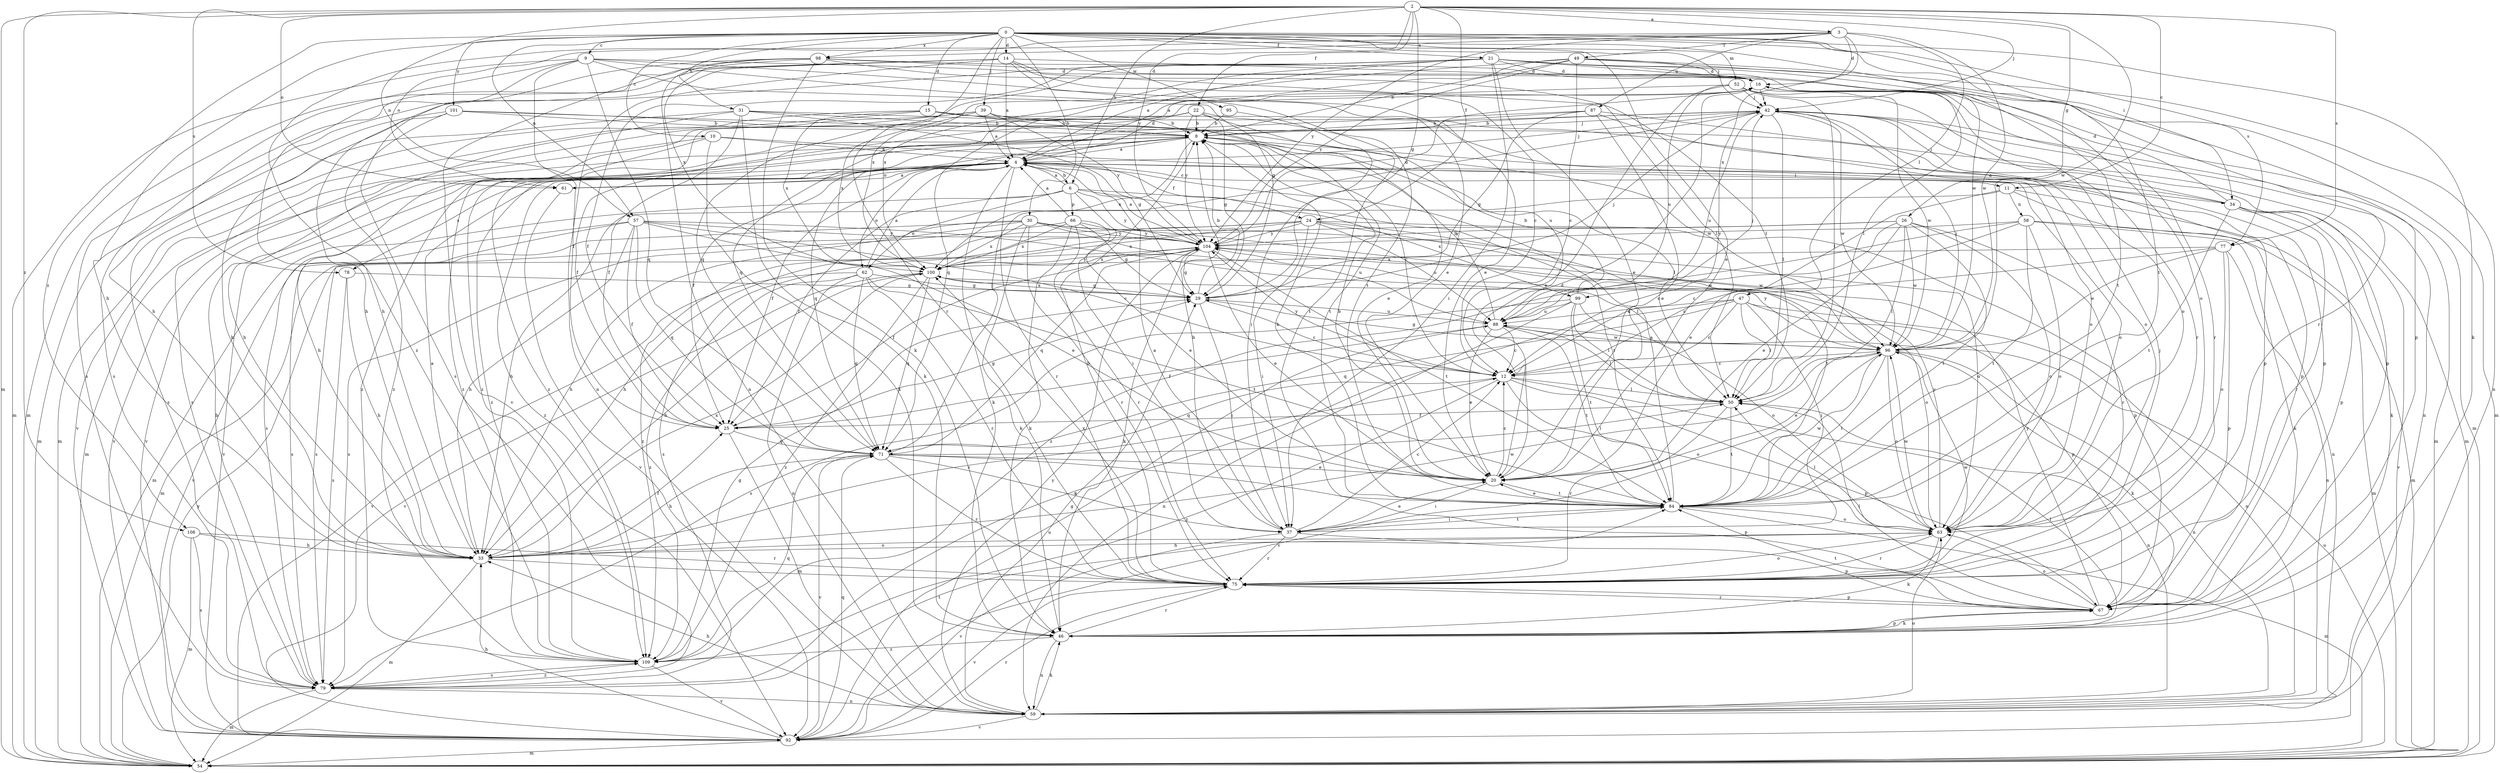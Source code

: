 strict digraph  {
0;
2;
3;
4;
6;
8;
9;
10;
11;
12;
14;
15;
16;
20;
21;
22;
24;
25;
26;
29;
30;
31;
33;
34;
37;
39;
42;
46;
47;
49;
50;
52;
54;
57;
58;
59;
61;
62;
63;
66;
67;
71;
75;
77;
78;
79;
84;
87;
88;
92;
95;
96;
98;
99;
100;
101;
104;
108;
109;
0 -> 9  [label=c];
0 -> 10  [label=c];
0 -> 14  [label=d];
0 -> 15  [label=d];
0 -> 20  [label=e];
0 -> 21  [label=f];
0 -> 30  [label=h];
0 -> 31  [label=h];
0 -> 33  [label=h];
0 -> 34  [label=i];
0 -> 39  [label=j];
0 -> 42  [label=j];
0 -> 46  [label=k];
0 -> 52  [label=m];
0 -> 57  [label=n];
0 -> 75  [label=r];
0 -> 77  [label=s];
0 -> 84  [label=t];
0 -> 95  [label=w];
0 -> 96  [label=w];
0 -> 98  [label=x];
0 -> 101  [label=y];
0 -> 108  [label=z];
2 -> 3  [label=a];
2 -> 6  [label=b];
2 -> 11  [label=c];
2 -> 22  [label=f];
2 -> 24  [label=f];
2 -> 26  [label=g];
2 -> 29  [label=g];
2 -> 42  [label=j];
2 -> 54  [label=m];
2 -> 57  [label=n];
2 -> 61  [label=o];
2 -> 77  [label=s];
2 -> 78  [label=s];
2 -> 96  [label=w];
2 -> 104  [label=y];
2 -> 108  [label=z];
3 -> 16  [label=d];
3 -> 47  [label=l];
3 -> 49  [label=l];
3 -> 61  [label=o];
3 -> 87  [label=u];
3 -> 96  [label=w];
3 -> 98  [label=x];
3 -> 99  [label=x];
3 -> 104  [label=y];
3 -> 109  [label=z];
4 -> 6  [label=b];
4 -> 11  [label=c];
4 -> 16  [label=d];
4 -> 24  [label=f];
4 -> 25  [label=f];
4 -> 34  [label=i];
4 -> 42  [label=j];
4 -> 46  [label=k];
4 -> 61  [label=o];
4 -> 62  [label=o];
4 -> 75  [label=r];
4 -> 78  [label=s];
4 -> 79  [label=s];
4 -> 92  [label=v];
4 -> 109  [label=z];
6 -> 4  [label=a];
6 -> 25  [label=f];
6 -> 37  [label=i];
6 -> 54  [label=m];
6 -> 62  [label=o];
6 -> 66  [label=p];
6 -> 84  [label=t];
6 -> 99  [label=x];
6 -> 104  [label=y];
8 -> 4  [label=a];
8 -> 12  [label=c];
8 -> 25  [label=f];
8 -> 42  [label=j];
8 -> 50  [label=l];
8 -> 54  [label=m];
8 -> 63  [label=o];
8 -> 71  [label=q];
8 -> 92  [label=v];
8 -> 100  [label=x];
8 -> 109  [label=z];
9 -> 16  [label=d];
9 -> 20  [label=e];
9 -> 25  [label=f];
9 -> 29  [label=g];
9 -> 33  [label=h];
9 -> 54  [label=m];
9 -> 71  [label=q];
9 -> 79  [label=s];
9 -> 84  [label=t];
10 -> 4  [label=a];
10 -> 33  [label=h];
10 -> 46  [label=k];
10 -> 67  [label=p];
10 -> 92  [label=v];
11 -> 20  [label=e];
11 -> 33  [label=h];
11 -> 54  [label=m];
11 -> 58  [label=n];
11 -> 59  [label=n];
12 -> 50  [label=l];
12 -> 59  [label=n];
12 -> 63  [label=o];
12 -> 67  [label=p];
12 -> 71  [label=q];
12 -> 104  [label=y];
12 -> 109  [label=z];
14 -> 4  [label=a];
14 -> 12  [label=c];
14 -> 16  [label=d];
14 -> 20  [label=e];
14 -> 33  [label=h];
14 -> 50  [label=l];
14 -> 54  [label=m];
14 -> 59  [label=n];
14 -> 79  [label=s];
15 -> 8  [label=b];
15 -> 54  [label=m];
15 -> 63  [label=o];
15 -> 84  [label=t];
15 -> 92  [label=v];
15 -> 100  [label=x];
16 -> 42  [label=j];
16 -> 54  [label=m];
16 -> 63  [label=o];
16 -> 71  [label=q];
16 -> 75  [label=r];
20 -> 8  [label=b];
20 -> 12  [label=c];
20 -> 16  [label=d];
20 -> 37  [label=i];
20 -> 84  [label=t];
21 -> 4  [label=a];
21 -> 16  [label=d];
21 -> 20  [label=e];
21 -> 25  [label=f];
21 -> 33  [label=h];
21 -> 37  [label=i];
21 -> 50  [label=l];
21 -> 63  [label=o];
21 -> 67  [label=p];
21 -> 71  [label=q];
21 -> 84  [label=t];
21 -> 100  [label=x];
22 -> 8  [label=b];
22 -> 25  [label=f];
22 -> 29  [label=g];
22 -> 84  [label=t];
22 -> 88  [label=u];
22 -> 104  [label=y];
22 -> 109  [label=z];
24 -> 37  [label=i];
24 -> 67  [label=p];
24 -> 79  [label=s];
24 -> 84  [label=t];
24 -> 88  [label=u];
24 -> 96  [label=w];
24 -> 100  [label=x];
24 -> 104  [label=y];
24 -> 109  [label=z];
25 -> 29  [label=g];
25 -> 59  [label=n];
25 -> 71  [label=q];
26 -> 12  [label=c];
26 -> 20  [label=e];
26 -> 33  [label=h];
26 -> 50  [label=l];
26 -> 63  [label=o];
26 -> 75  [label=r];
26 -> 84  [label=t];
26 -> 96  [label=w];
26 -> 104  [label=y];
29 -> 8  [label=b];
29 -> 12  [label=c];
29 -> 37  [label=i];
29 -> 42  [label=j];
29 -> 88  [label=u];
29 -> 100  [label=x];
30 -> 33  [label=h];
30 -> 46  [label=k];
30 -> 54  [label=m];
30 -> 63  [label=o];
30 -> 75  [label=r];
30 -> 79  [label=s];
30 -> 88  [label=u];
30 -> 96  [label=w];
30 -> 100  [label=x];
30 -> 104  [label=y];
31 -> 8  [label=b];
31 -> 25  [label=f];
31 -> 29  [label=g];
31 -> 33  [label=h];
31 -> 46  [label=k];
31 -> 67  [label=p];
31 -> 79  [label=s];
33 -> 4  [label=a];
33 -> 12  [label=c];
33 -> 25  [label=f];
33 -> 54  [label=m];
33 -> 63  [label=o];
33 -> 75  [label=r];
33 -> 96  [label=w];
33 -> 100  [label=x];
34 -> 4  [label=a];
34 -> 16  [label=d];
34 -> 42  [label=j];
34 -> 46  [label=k];
34 -> 67  [label=p];
34 -> 75  [label=r];
34 -> 84  [label=t];
34 -> 92  [label=v];
37 -> 4  [label=a];
37 -> 8  [label=b];
37 -> 12  [label=c];
37 -> 20  [label=e];
37 -> 67  [label=p];
37 -> 75  [label=r];
37 -> 84  [label=t];
37 -> 92  [label=v];
39 -> 4  [label=a];
39 -> 8  [label=b];
39 -> 67  [label=p];
39 -> 79  [label=s];
39 -> 100  [label=x];
39 -> 104  [label=y];
39 -> 109  [label=z];
42 -> 8  [label=b];
42 -> 50  [label=l];
42 -> 54  [label=m];
42 -> 59  [label=n];
42 -> 67  [label=p];
42 -> 88  [label=u];
42 -> 96  [label=w];
42 -> 109  [label=z];
46 -> 50  [label=l];
46 -> 59  [label=n];
46 -> 67  [label=p];
46 -> 75  [label=r];
46 -> 109  [label=z];
47 -> 12  [label=c];
47 -> 37  [label=i];
47 -> 50  [label=l];
47 -> 59  [label=n];
47 -> 67  [label=p];
47 -> 71  [label=q];
47 -> 79  [label=s];
47 -> 88  [label=u];
49 -> 4  [label=a];
49 -> 8  [label=b];
49 -> 12  [label=c];
49 -> 16  [label=d];
49 -> 59  [label=n];
49 -> 75  [label=r];
49 -> 100  [label=x];
49 -> 104  [label=y];
50 -> 25  [label=f];
50 -> 75  [label=r];
50 -> 84  [label=t];
52 -> 20  [label=e];
52 -> 42  [label=j];
52 -> 50  [label=l];
52 -> 71  [label=q];
52 -> 75  [label=r];
52 -> 88  [label=u];
52 -> 96  [label=w];
54 -> 88  [label=u];
54 -> 104  [label=y];
57 -> 12  [label=c];
57 -> 20  [label=e];
57 -> 25  [label=f];
57 -> 33  [label=h];
57 -> 50  [label=l];
57 -> 71  [label=q];
57 -> 79  [label=s];
57 -> 92  [label=v];
57 -> 104  [label=y];
58 -> 12  [label=c];
58 -> 46  [label=k];
58 -> 54  [label=m];
58 -> 63  [label=o];
58 -> 84  [label=t];
58 -> 104  [label=y];
58 -> 109  [label=z];
59 -> 29  [label=g];
59 -> 33  [label=h];
59 -> 46  [label=k];
59 -> 63  [label=o];
59 -> 92  [label=v];
59 -> 104  [label=y];
61 -> 4  [label=a];
61 -> 92  [label=v];
62 -> 4  [label=a];
62 -> 29  [label=g];
62 -> 59  [label=n];
62 -> 71  [label=q];
62 -> 75  [label=r];
62 -> 84  [label=t];
62 -> 92  [label=v];
62 -> 109  [label=z];
63 -> 33  [label=h];
63 -> 46  [label=k];
63 -> 50  [label=l];
63 -> 75  [label=r];
63 -> 96  [label=w];
63 -> 104  [label=y];
66 -> 4  [label=a];
66 -> 20  [label=e];
66 -> 29  [label=g];
66 -> 46  [label=k];
66 -> 75  [label=r];
66 -> 79  [label=s];
66 -> 100  [label=x];
66 -> 104  [label=y];
67 -> 46  [label=k];
67 -> 50  [label=l];
67 -> 63  [label=o];
67 -> 75  [label=r];
67 -> 84  [label=t];
67 -> 104  [label=y];
71 -> 20  [label=e];
71 -> 33  [label=h];
71 -> 37  [label=i];
71 -> 42  [label=j];
71 -> 50  [label=l];
71 -> 67  [label=p];
71 -> 75  [label=r];
71 -> 92  [label=v];
75 -> 8  [label=b];
75 -> 42  [label=j];
75 -> 63  [label=o];
75 -> 67  [label=p];
75 -> 92  [label=v];
75 -> 96  [label=w];
75 -> 100  [label=x];
77 -> 12  [label=c];
77 -> 59  [label=n];
77 -> 63  [label=o];
77 -> 67  [label=p];
77 -> 96  [label=w];
77 -> 100  [label=x];
78 -> 29  [label=g];
78 -> 33  [label=h];
78 -> 79  [label=s];
79 -> 8  [label=b];
79 -> 54  [label=m];
79 -> 59  [label=n];
79 -> 84  [label=t];
79 -> 109  [label=z];
84 -> 4  [label=a];
84 -> 8  [label=b];
84 -> 20  [label=e];
84 -> 37  [label=i];
84 -> 54  [label=m];
84 -> 63  [label=o];
84 -> 96  [label=w];
87 -> 8  [label=b];
87 -> 20  [label=e];
87 -> 29  [label=g];
87 -> 54  [label=m];
87 -> 63  [label=o];
87 -> 109  [label=z];
88 -> 8  [label=b];
88 -> 12  [label=c];
88 -> 20  [label=e];
88 -> 25  [label=f];
88 -> 42  [label=j];
88 -> 50  [label=l];
88 -> 84  [label=t];
88 -> 96  [label=w];
92 -> 33  [label=h];
92 -> 54  [label=m];
92 -> 71  [label=q];
92 -> 75  [label=r];
92 -> 88  [label=u];
95 -> 8  [label=b];
95 -> 37  [label=i];
96 -> 12  [label=c];
96 -> 20  [label=e];
96 -> 29  [label=g];
96 -> 42  [label=j];
96 -> 46  [label=k];
96 -> 59  [label=n];
96 -> 63  [label=o];
96 -> 84  [label=t];
96 -> 92  [label=v];
96 -> 104  [label=y];
98 -> 16  [label=d];
98 -> 46  [label=k];
98 -> 50  [label=l];
98 -> 54  [label=m];
98 -> 59  [label=n];
98 -> 79  [label=s];
98 -> 92  [label=v];
98 -> 100  [label=x];
99 -> 8  [label=b];
99 -> 50  [label=l];
99 -> 59  [label=n];
99 -> 63  [label=o];
99 -> 79  [label=s];
99 -> 84  [label=t];
99 -> 88  [label=u];
100 -> 29  [label=g];
100 -> 33  [label=h];
100 -> 63  [label=o];
100 -> 71  [label=q];
100 -> 92  [label=v];
100 -> 104  [label=y];
100 -> 109  [label=z];
101 -> 8  [label=b];
101 -> 20  [label=e];
101 -> 33  [label=h];
101 -> 54  [label=m];
101 -> 96  [label=w];
101 -> 109  [label=z];
104 -> 4  [label=a];
104 -> 16  [label=d];
104 -> 20  [label=e];
104 -> 25  [label=f];
104 -> 29  [label=g];
104 -> 46  [label=k];
104 -> 71  [label=q];
104 -> 84  [label=t];
104 -> 100  [label=x];
108 -> 33  [label=h];
108 -> 54  [label=m];
108 -> 75  [label=r];
108 -> 79  [label=s];
109 -> 29  [label=g];
109 -> 71  [label=q];
109 -> 79  [label=s];
109 -> 92  [label=v];
}
